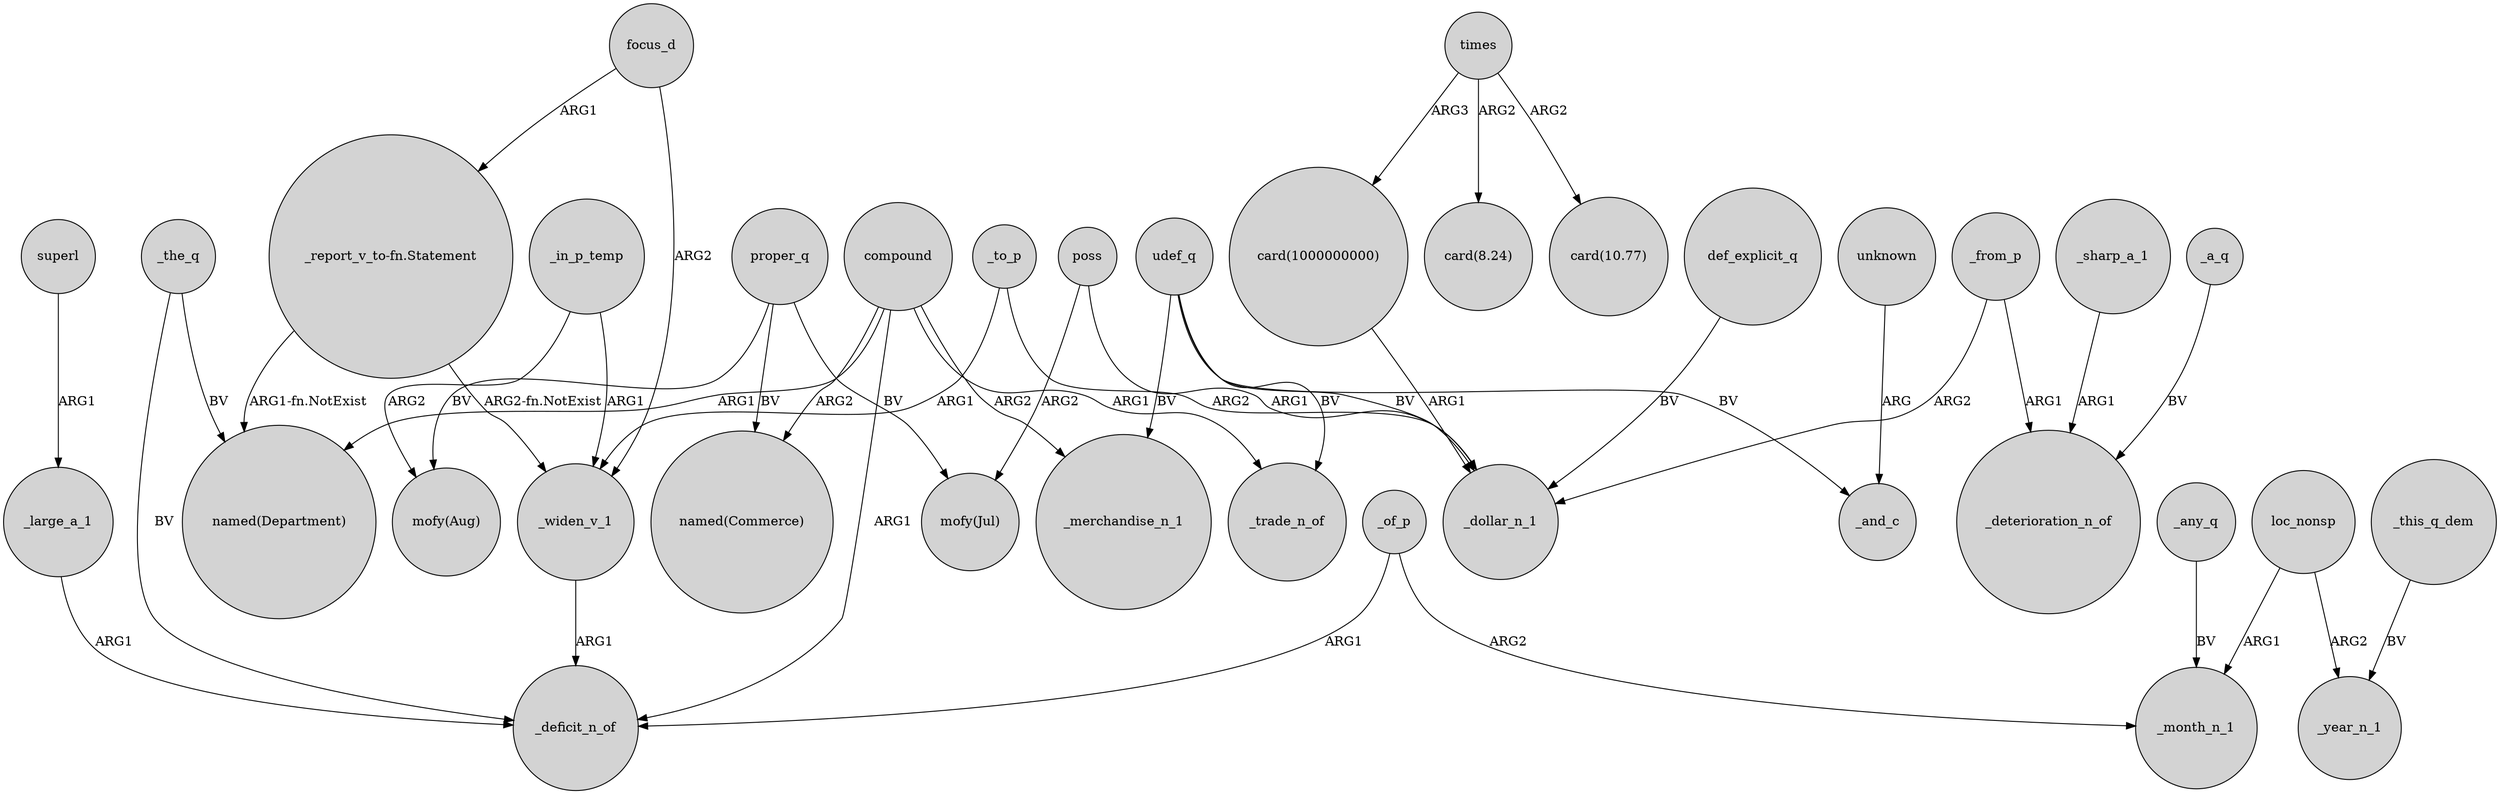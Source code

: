 digraph {
	node [shape=circle style=filled]
	superl -> _large_a_1 [label=ARG1]
	udef_q -> _trade_n_of [label=BV]
	focus_d -> "_report_v_to-fn.Statement" [label=ARG1]
	focus_d -> _widen_v_1 [label=ARG2]
	proper_q -> "mofy(Jul)" [label=BV]
	_to_p -> _dollar_n_1 [label=ARG2]
	_to_p -> _widen_v_1 [label=ARG1]
	loc_nonsp -> _month_n_1 [label=ARG1]
	compound -> _trade_n_of [label=ARG1]
	udef_q -> _merchandise_n_1 [label=BV]
	poss -> _dollar_n_1 [label=ARG1]
	_of_p -> _deficit_n_of [label=ARG1]
	times -> "card(1000000000)" [label=ARG3]
	_sharp_a_1 -> _deterioration_n_of [label=ARG1]
	_in_p_temp -> _widen_v_1 [label=ARG1]
	poss -> "mofy(Jul)" [label=ARG2]
	_in_p_temp -> "mofy(Aug)" [label=ARG2]
	unknown -> _and_c [label=ARG]
	"_report_v_to-fn.Statement" -> "named(Department)" [label="ARG1-fn.NotExist"]
	times -> "card(8.24)" [label=ARG2]
	proper_q -> "mofy(Aug)" [label=BV]
	compound -> _deficit_n_of [label=ARG1]
	loc_nonsp -> _year_n_1 [label=ARG2]
	_the_q -> "named(Department)" [label=BV]
	_from_p -> _deterioration_n_of [label=ARG1]
	_of_p -> _month_n_1 [label=ARG2]
	proper_q -> "named(Commerce)" [label=BV]
	"_report_v_to-fn.Statement" -> _widen_v_1 [label="ARG2-fn.NotExist"]
	_the_q -> _deficit_n_of [label=BV]
	compound -> _merchandise_n_1 [label=ARG2]
	_large_a_1 -> _deficit_n_of [label=ARG1]
	_any_q -> _month_n_1 [label=BV]
	times -> "card(10.77)" [label=ARG2]
	compound -> "named(Department)" [label=ARG1]
	_a_q -> _deterioration_n_of [label=BV]
	"card(1000000000)" -> _dollar_n_1 [label=ARG1]
	_from_p -> _dollar_n_1 [label=ARG2]
	def_explicit_q -> _dollar_n_1 [label=BV]
	udef_q -> _and_c [label=BV]
	_widen_v_1 -> _deficit_n_of [label=ARG1]
	udef_q -> _dollar_n_1 [label=BV]
	compound -> "named(Commerce)" [label=ARG2]
	_this_q_dem -> _year_n_1 [label=BV]
}
